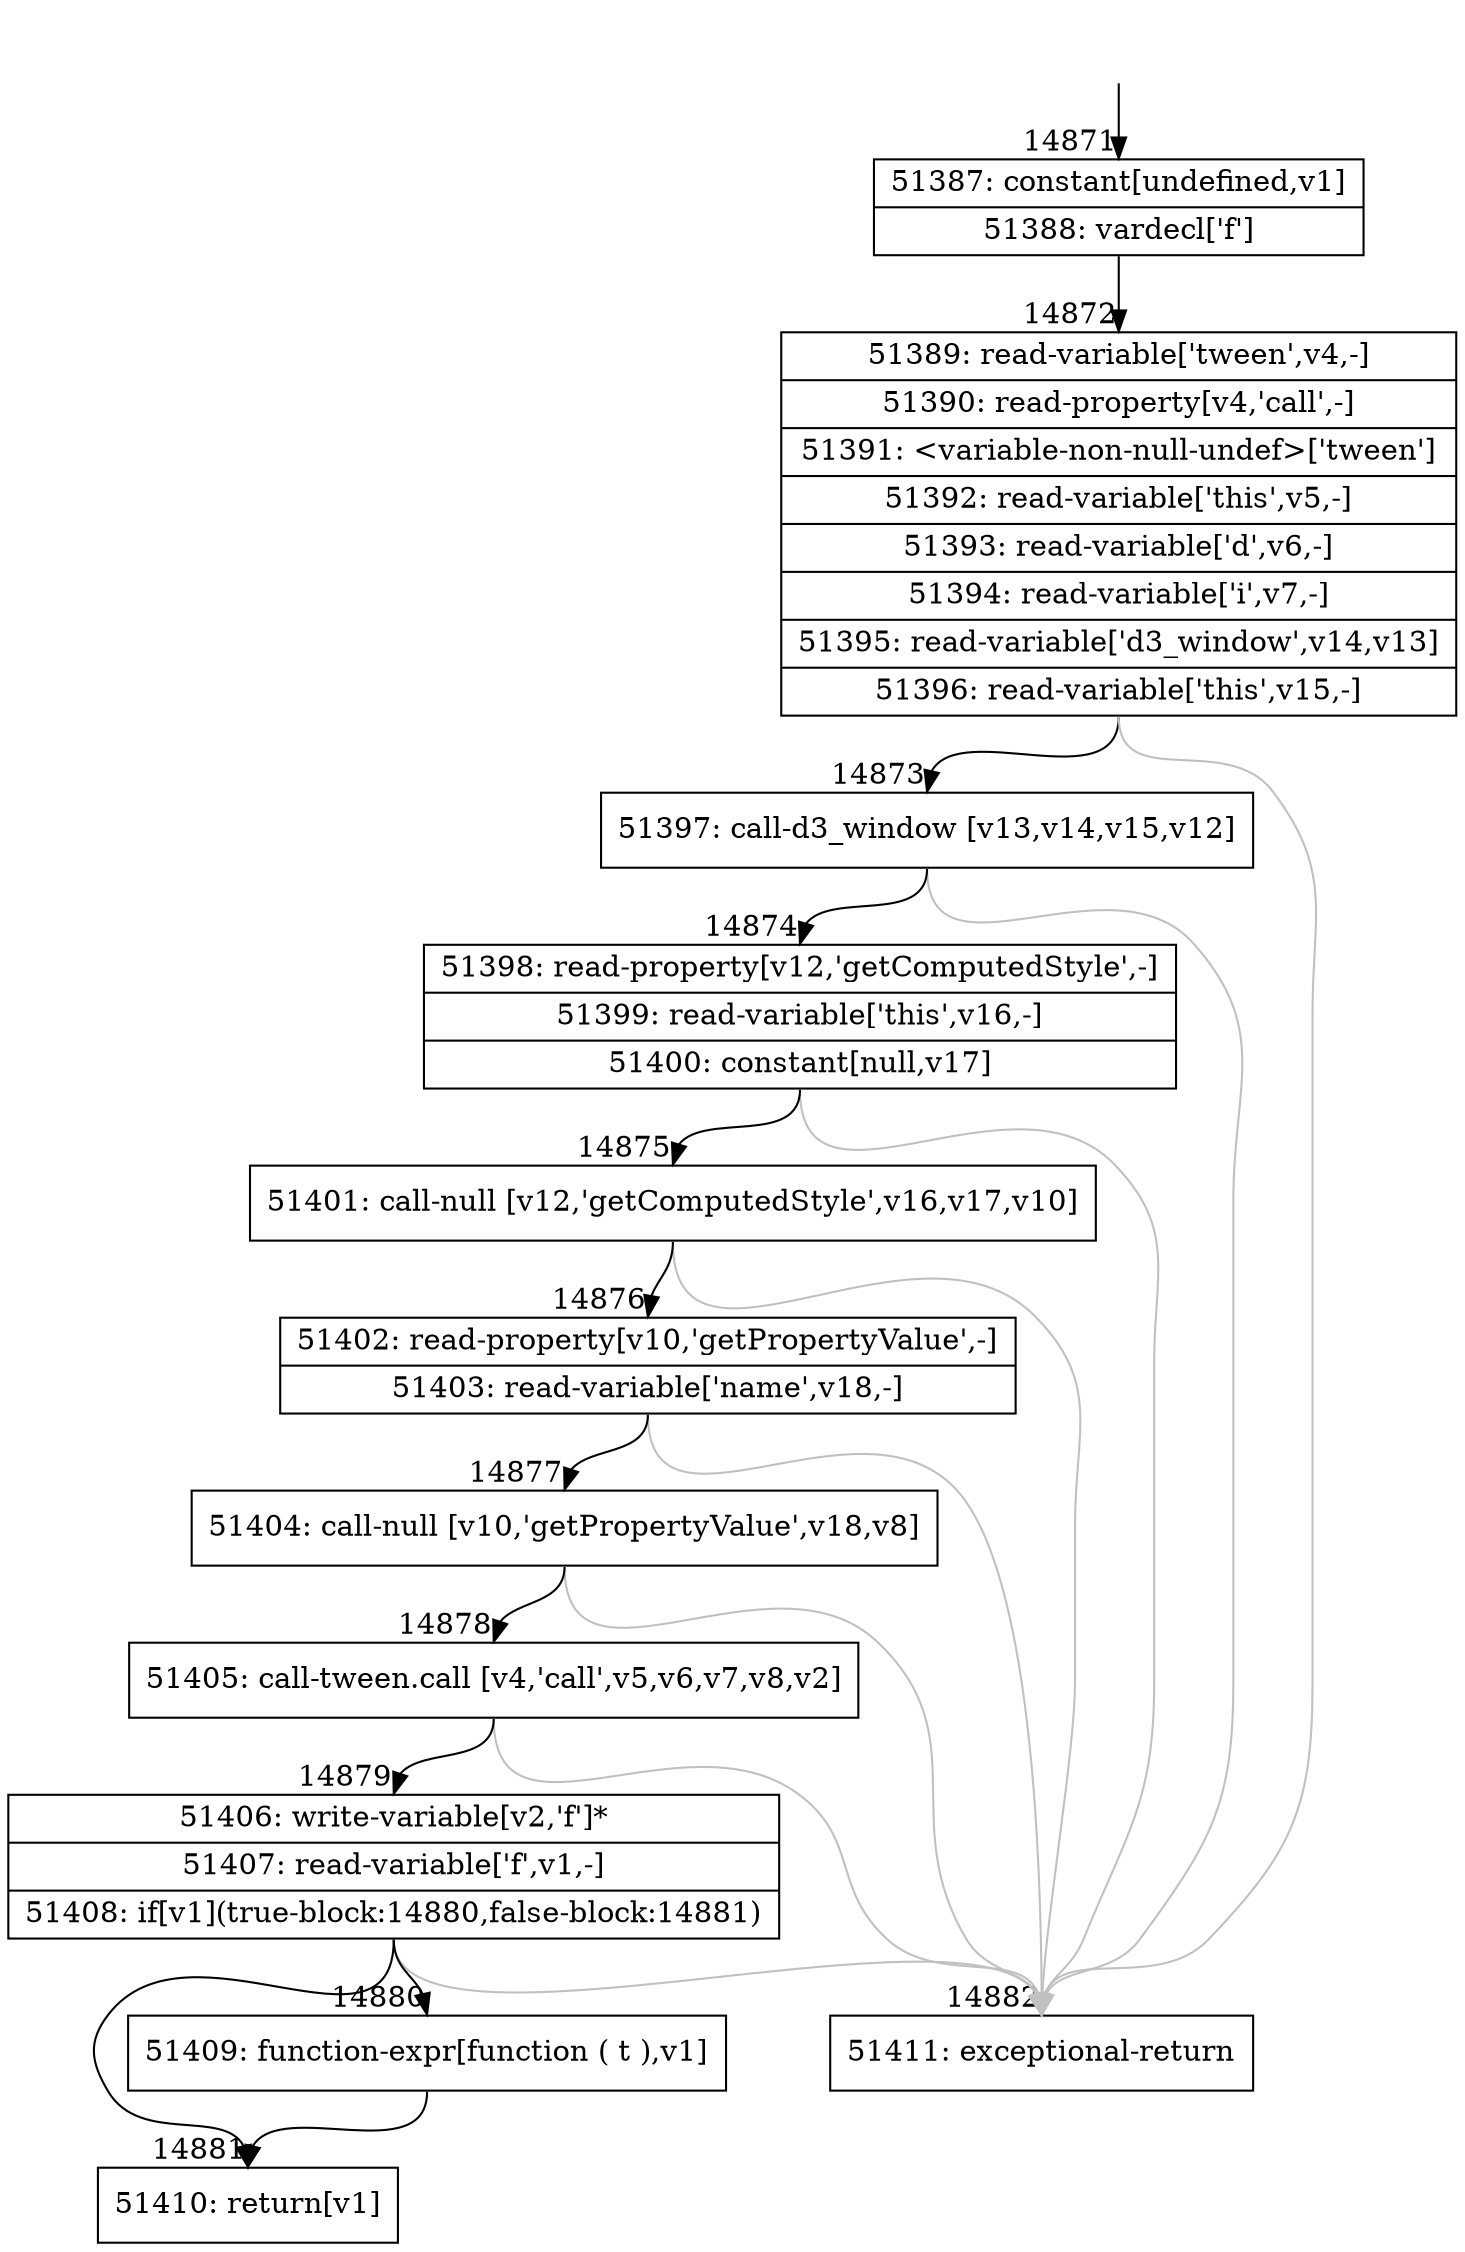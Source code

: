 digraph {
rankdir="TD"
BB_entry1385[shape=none,label=""];
BB_entry1385 -> BB14871 [tailport=s, headport=n, headlabel="    14871"]
BB14871 [shape=record label="{51387: constant[undefined,v1]|51388: vardecl['f']}" ] 
BB14871 -> BB14872 [tailport=s, headport=n, headlabel="      14872"]
BB14872 [shape=record label="{51389: read-variable['tween',v4,-]|51390: read-property[v4,'call',-]|51391: \<variable-non-null-undef\>['tween']|51392: read-variable['this',v5,-]|51393: read-variable['d',v6,-]|51394: read-variable['i',v7,-]|51395: read-variable['d3_window',v14,v13]|51396: read-variable['this',v15,-]}" ] 
BB14872 -> BB14873 [tailport=s, headport=n, headlabel="      14873"]
BB14872 -> BB14882 [tailport=s, headport=n, color=gray, headlabel="      14882"]
BB14873 [shape=record label="{51397: call-d3_window [v13,v14,v15,v12]}" ] 
BB14873 -> BB14874 [tailport=s, headport=n, headlabel="      14874"]
BB14873 -> BB14882 [tailport=s, headport=n, color=gray]
BB14874 [shape=record label="{51398: read-property[v12,'getComputedStyle',-]|51399: read-variable['this',v16,-]|51400: constant[null,v17]}" ] 
BB14874 -> BB14875 [tailport=s, headport=n, headlabel="      14875"]
BB14874 -> BB14882 [tailport=s, headport=n, color=gray]
BB14875 [shape=record label="{51401: call-null [v12,'getComputedStyle',v16,v17,v10]}" ] 
BB14875 -> BB14876 [tailport=s, headport=n, headlabel="      14876"]
BB14875 -> BB14882 [tailport=s, headport=n, color=gray]
BB14876 [shape=record label="{51402: read-property[v10,'getPropertyValue',-]|51403: read-variable['name',v18,-]}" ] 
BB14876 -> BB14877 [tailport=s, headport=n, headlabel="      14877"]
BB14876 -> BB14882 [tailport=s, headport=n, color=gray]
BB14877 [shape=record label="{51404: call-null [v10,'getPropertyValue',v18,v8]}" ] 
BB14877 -> BB14878 [tailport=s, headport=n, headlabel="      14878"]
BB14877 -> BB14882 [tailport=s, headport=n, color=gray]
BB14878 [shape=record label="{51405: call-tween.call [v4,'call',v5,v6,v7,v8,v2]}" ] 
BB14878 -> BB14879 [tailport=s, headport=n, headlabel="      14879"]
BB14878 -> BB14882 [tailport=s, headport=n, color=gray]
BB14879 [shape=record label="{51406: write-variable[v2,'f']*|51407: read-variable['f',v1,-]|51408: if[v1](true-block:14880,false-block:14881)}" ] 
BB14879 -> BB14881 [tailport=s, headport=n, headlabel="      14881"]
BB14879 -> BB14880 [tailport=s, headport=n, headlabel="      14880"]
BB14879 -> BB14882 [tailport=s, headport=n, color=gray]
BB14880 [shape=record label="{51409: function-expr[function ( t ),v1]}" ] 
BB14880 -> BB14881 [tailport=s, headport=n]
BB14881 [shape=record label="{51410: return[v1]}" ] 
BB14882 [shape=record label="{51411: exceptional-return}" ] 
//#$~ 8776
}
